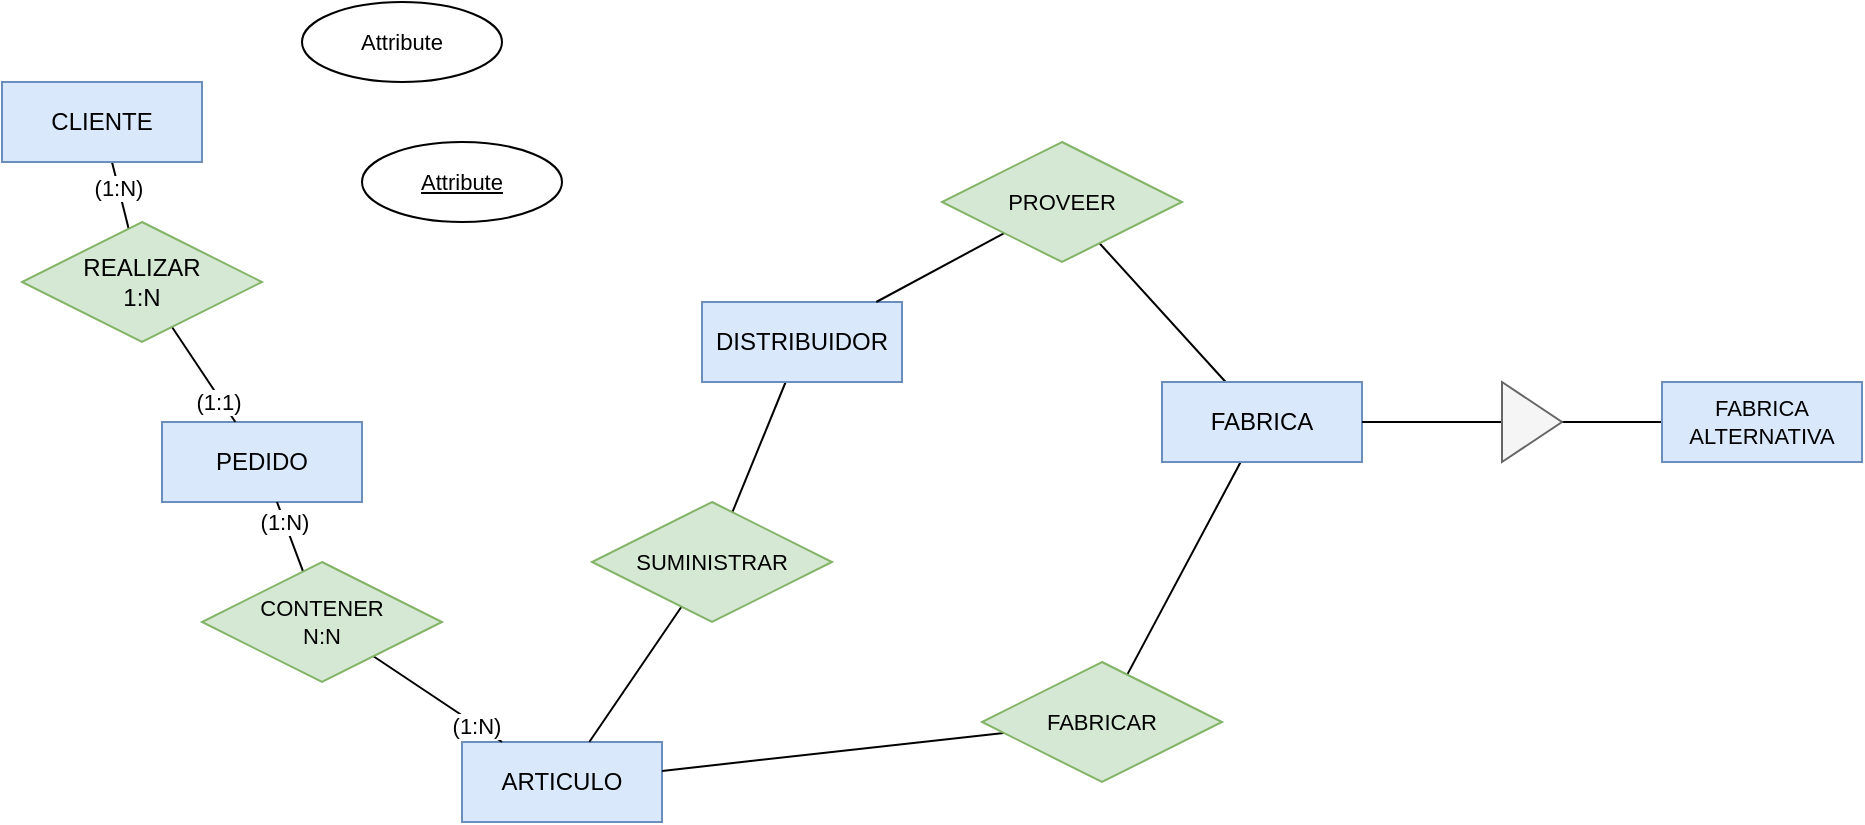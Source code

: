 <mxfile version="22.0.3" type="device">
  <diagram id="R2lEEEUBdFMjLlhIrx00" name="Page-1">
    <mxGraphModel dx="989" dy="582" grid="1" gridSize="10" guides="1" tooltips="1" connect="1" arrows="1" fold="1" page="1" pageScale="1" pageWidth="1169" pageHeight="827" math="0" shadow="0" extFonts="Permanent Marker^https://fonts.googleapis.com/css?family=Permanent+Marker">
      <root>
        <mxCell id="0" />
        <mxCell id="1" parent="0" />
        <mxCell id="fDashadQeBoMef0XF1xt-8" style="rounded=0;orthogonalLoop=1;jettySize=auto;html=1;endArrow=none;endFill=0;" edge="1" parent="1" source="fDashadQeBoMef0XF1xt-1" target="fDashadQeBoMef0XF1xt-7">
          <mxGeometry relative="1" as="geometry" />
        </mxCell>
        <mxCell id="fDashadQeBoMef0XF1xt-29" value="(1:N)" style="edgeLabel;html=1;align=center;verticalAlign=middle;resizable=0;points=[];fontSize=11;fontFamily=Helvetica;fontColor=default;" vertex="1" connectable="0" parent="fDashadQeBoMef0XF1xt-8">
          <mxGeometry x="-0.259" y="-1" relative="1" as="geometry">
            <mxPoint x="1" as="offset" />
          </mxGeometry>
        </mxCell>
        <mxCell id="fDashadQeBoMef0XF1xt-1" value="CLIENTE" style="whiteSpace=wrap;html=1;align=center;fillColor=#dae8fc;strokeColor=#6c8ebf;" vertex="1" parent="1">
          <mxGeometry x="130" y="80" width="100" height="40" as="geometry" />
        </mxCell>
        <mxCell id="fDashadQeBoMef0XF1xt-2" value="PEDIDO" style="whiteSpace=wrap;html=1;align=center;fillColor=#dae8fc;strokeColor=#6c8ebf;" vertex="1" parent="1">
          <mxGeometry x="210" y="250" width="100" height="40" as="geometry" />
        </mxCell>
        <mxCell id="fDashadQeBoMef0XF1xt-3" value="ARTICULO" style="whiteSpace=wrap;html=1;align=center;fillColor=#dae8fc;strokeColor=#6c8ebf;" vertex="1" parent="1">
          <mxGeometry x="360" y="410" width="100" height="40" as="geometry" />
        </mxCell>
        <mxCell id="fDashadQeBoMef0XF1xt-19" style="edgeStyle=none;shape=connector;rounded=0;orthogonalLoop=1;jettySize=auto;html=1;labelBackgroundColor=default;strokeColor=default;align=center;verticalAlign=middle;fontFamily=Helvetica;fontSize=11;fontColor=default;endArrow=none;endFill=0;" edge="1" parent="1" source="fDashadQeBoMef0XF1xt-4" target="fDashadQeBoMef0XF1xt-17">
          <mxGeometry relative="1" as="geometry" />
        </mxCell>
        <mxCell id="fDashadQeBoMef0XF1xt-21" style="edgeStyle=none;shape=connector;rounded=0;orthogonalLoop=1;jettySize=auto;html=1;labelBackgroundColor=default;strokeColor=default;align=center;verticalAlign=middle;fontFamily=Helvetica;fontSize=11;fontColor=default;endArrow=none;endFill=0;" edge="1" parent="1" source="fDashadQeBoMef0XF1xt-4" target="fDashadQeBoMef0XF1xt-18">
          <mxGeometry relative="1" as="geometry" />
        </mxCell>
        <mxCell id="fDashadQeBoMef0XF1xt-4" value="FABRICA" style="whiteSpace=wrap;html=1;align=center;fillColor=#dae8fc;strokeColor=#6c8ebf;" vertex="1" parent="1">
          <mxGeometry x="710" y="230" width="100" height="40" as="geometry" />
        </mxCell>
        <mxCell id="fDashadQeBoMef0XF1xt-16" style="edgeStyle=none;shape=connector;rounded=0;orthogonalLoop=1;jettySize=auto;html=1;labelBackgroundColor=default;strokeColor=default;align=center;verticalAlign=middle;fontFamily=Helvetica;fontSize=11;fontColor=default;endArrow=none;endFill=0;" edge="1" parent="1" source="fDashadQeBoMef0XF1xt-5" target="fDashadQeBoMef0XF1xt-14">
          <mxGeometry relative="1" as="geometry" />
        </mxCell>
        <mxCell id="fDashadQeBoMef0XF1xt-5" value="DISTRIBUIDOR" style="whiteSpace=wrap;html=1;align=center;fillColor=#dae8fc;strokeColor=#6c8ebf;" vertex="1" parent="1">
          <mxGeometry x="480" y="190" width="100" height="40" as="geometry" />
        </mxCell>
        <mxCell id="fDashadQeBoMef0XF1xt-9" style="edgeStyle=none;shape=connector;rounded=0;orthogonalLoop=1;jettySize=auto;html=1;labelBackgroundColor=default;strokeColor=default;align=center;verticalAlign=middle;fontFamily=Helvetica;fontSize=11;fontColor=default;endArrow=none;endFill=0;" edge="1" parent="1" source="fDashadQeBoMef0XF1xt-7" target="fDashadQeBoMef0XF1xt-2">
          <mxGeometry relative="1" as="geometry" />
        </mxCell>
        <mxCell id="fDashadQeBoMef0XF1xt-30" value="(1:1)" style="edgeLabel;html=1;align=center;verticalAlign=middle;resizable=0;points=[];fontSize=11;fontFamily=Helvetica;fontColor=default;" vertex="1" connectable="0" parent="fDashadQeBoMef0XF1xt-9">
          <mxGeometry x="0.54" y="-2" relative="1" as="geometry">
            <mxPoint as="offset" />
          </mxGeometry>
        </mxCell>
        <mxCell id="fDashadQeBoMef0XF1xt-7" value="REALIZAR&lt;br&gt;1:N" style="shape=rhombus;perimeter=rhombusPerimeter;whiteSpace=wrap;html=1;align=center;fillColor=#d5e8d4;strokeColor=#82b366;" vertex="1" parent="1">
          <mxGeometry x="140" y="150" width="120" height="60" as="geometry" />
        </mxCell>
        <mxCell id="fDashadQeBoMef0XF1xt-11" style="edgeStyle=none;shape=connector;rounded=0;orthogonalLoop=1;jettySize=auto;html=1;labelBackgroundColor=default;strokeColor=default;align=center;verticalAlign=middle;fontFamily=Helvetica;fontSize=11;fontColor=default;endArrow=none;endFill=0;" edge="1" parent="1" source="fDashadQeBoMef0XF1xt-10" target="fDashadQeBoMef0XF1xt-2">
          <mxGeometry relative="1" as="geometry" />
        </mxCell>
        <mxCell id="fDashadQeBoMef0XF1xt-31" value="(1:N)" style="edgeLabel;html=1;align=center;verticalAlign=middle;resizable=0;points=[];fontSize=11;fontFamily=Helvetica;fontColor=default;" vertex="1" connectable="0" parent="fDashadQeBoMef0XF1xt-11">
          <mxGeometry x="0.46" relative="1" as="geometry">
            <mxPoint as="offset" />
          </mxGeometry>
        </mxCell>
        <mxCell id="fDashadQeBoMef0XF1xt-12" style="edgeStyle=none;shape=connector;rounded=0;orthogonalLoop=1;jettySize=auto;html=1;labelBackgroundColor=default;strokeColor=default;align=center;verticalAlign=middle;fontFamily=Helvetica;fontSize=11;fontColor=default;endArrow=none;endFill=0;" edge="1" parent="1" source="fDashadQeBoMef0XF1xt-10" target="fDashadQeBoMef0XF1xt-3">
          <mxGeometry relative="1" as="geometry" />
        </mxCell>
        <mxCell id="fDashadQeBoMef0XF1xt-32" value="(1:N)" style="edgeLabel;html=1;align=center;verticalAlign=middle;resizable=0;points=[];fontSize=11;fontFamily=Helvetica;fontColor=default;" vertex="1" connectable="0" parent="fDashadQeBoMef0XF1xt-12">
          <mxGeometry x="0.579" y="-1" relative="1" as="geometry">
            <mxPoint x="1" as="offset" />
          </mxGeometry>
        </mxCell>
        <mxCell id="fDashadQeBoMef0XF1xt-10" value="CONTENER&lt;br&gt;N:N" style="shape=rhombus;perimeter=rhombusPerimeter;whiteSpace=wrap;html=1;align=center;fontFamily=Helvetica;fontSize=11;fillColor=#d5e8d4;strokeColor=#82b366;" vertex="1" parent="1">
          <mxGeometry x="230" y="320" width="120" height="60" as="geometry" />
        </mxCell>
        <mxCell id="fDashadQeBoMef0XF1xt-15" style="edgeStyle=none;shape=connector;rounded=0;orthogonalLoop=1;jettySize=auto;html=1;labelBackgroundColor=default;strokeColor=default;align=center;verticalAlign=middle;fontFamily=Helvetica;fontSize=11;fontColor=default;endArrow=none;endFill=0;" edge="1" parent="1" source="fDashadQeBoMef0XF1xt-14" target="fDashadQeBoMef0XF1xt-3">
          <mxGeometry relative="1" as="geometry" />
        </mxCell>
        <mxCell id="fDashadQeBoMef0XF1xt-14" value="SUMINISTRAR" style="shape=rhombus;perimeter=rhombusPerimeter;whiteSpace=wrap;html=1;align=center;fontFamily=Helvetica;fontSize=11;fillColor=#d5e8d4;strokeColor=#82b366;" vertex="1" parent="1">
          <mxGeometry x="425" y="290" width="120" height="60" as="geometry" />
        </mxCell>
        <mxCell id="fDashadQeBoMef0XF1xt-20" style="edgeStyle=none;shape=connector;rounded=0;orthogonalLoop=1;jettySize=auto;html=1;labelBackgroundColor=default;strokeColor=default;align=center;verticalAlign=middle;fontFamily=Helvetica;fontSize=11;fontColor=default;endArrow=none;endFill=0;" edge="1" parent="1" source="fDashadQeBoMef0XF1xt-17" target="fDashadQeBoMef0XF1xt-3">
          <mxGeometry relative="1" as="geometry" />
        </mxCell>
        <mxCell id="fDashadQeBoMef0XF1xt-17" value="FABRICAR" style="shape=rhombus;perimeter=rhombusPerimeter;whiteSpace=wrap;html=1;align=center;fontFamily=Helvetica;fontSize=11;fillColor=#d5e8d4;strokeColor=#82b366;" vertex="1" parent="1">
          <mxGeometry x="620" y="370" width="120" height="60" as="geometry" />
        </mxCell>
        <mxCell id="fDashadQeBoMef0XF1xt-22" style="edgeStyle=none;shape=connector;rounded=0;orthogonalLoop=1;jettySize=auto;html=1;labelBackgroundColor=default;strokeColor=default;align=center;verticalAlign=middle;fontFamily=Helvetica;fontSize=11;fontColor=default;endArrow=none;endFill=0;" edge="1" parent="1" source="fDashadQeBoMef0XF1xt-18" target="fDashadQeBoMef0XF1xt-5">
          <mxGeometry relative="1" as="geometry" />
        </mxCell>
        <mxCell id="fDashadQeBoMef0XF1xt-18" value="PROVEER" style="shape=rhombus;perimeter=rhombusPerimeter;whiteSpace=wrap;html=1;align=center;fontFamily=Helvetica;fontSize=11;fillColor=#d5e8d4;strokeColor=#82b366;" vertex="1" parent="1">
          <mxGeometry x="600" y="110" width="120" height="60" as="geometry" />
        </mxCell>
        <mxCell id="fDashadQeBoMef0XF1xt-25" style="edgeStyle=none;shape=connector;rounded=0;orthogonalLoop=1;jettySize=auto;html=1;labelBackgroundColor=default;strokeColor=default;align=center;verticalAlign=middle;fontFamily=Helvetica;fontSize=11;fontColor=default;endArrow=none;endFill=0;" edge="1" parent="1" source="fDashadQeBoMef0XF1xt-23" target="fDashadQeBoMef0XF1xt-24">
          <mxGeometry relative="1" as="geometry" />
        </mxCell>
        <mxCell id="fDashadQeBoMef0XF1xt-23" value="FABRICA ALTERNATIVA" style="whiteSpace=wrap;html=1;align=center;fontFamily=Helvetica;fontSize=11;fillColor=#dae8fc;strokeColor=#6c8ebf;" vertex="1" parent="1">
          <mxGeometry x="960" y="230" width="100" height="40" as="geometry" />
        </mxCell>
        <mxCell id="fDashadQeBoMef0XF1xt-26" style="edgeStyle=none;shape=connector;rounded=0;orthogonalLoop=1;jettySize=auto;html=1;labelBackgroundColor=default;strokeColor=default;align=center;verticalAlign=middle;fontFamily=Helvetica;fontSize=11;fontColor=default;endArrow=none;endFill=0;" edge="1" parent="1" source="fDashadQeBoMef0XF1xt-24" target="fDashadQeBoMef0XF1xt-4">
          <mxGeometry relative="1" as="geometry" />
        </mxCell>
        <mxCell id="fDashadQeBoMef0XF1xt-24" value="" style="triangle;whiteSpace=wrap;html=1;fontFamily=Helvetica;fontSize=11;fontColor=#333333;fillColor=#f5f5f5;strokeColor=#666666;" vertex="1" parent="1">
          <mxGeometry x="880" y="230" width="30" height="40" as="geometry" />
        </mxCell>
        <mxCell id="fDashadQeBoMef0XF1xt-27" value="Attribute" style="ellipse;whiteSpace=wrap;html=1;align=center;fontFamily=Helvetica;fontSize=11;fontColor=default;" vertex="1" parent="1">
          <mxGeometry x="280" y="40" width="100" height="40" as="geometry" />
        </mxCell>
        <mxCell id="fDashadQeBoMef0XF1xt-28" value="Attribute" style="ellipse;whiteSpace=wrap;html=1;align=center;fontStyle=4;fontFamily=Helvetica;fontSize=11;fontColor=default;" vertex="1" parent="1">
          <mxGeometry x="310" y="110" width="100" height="40" as="geometry" />
        </mxCell>
      </root>
    </mxGraphModel>
  </diagram>
</mxfile>
